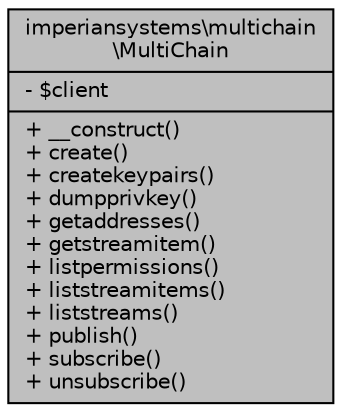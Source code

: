 digraph "imperiansystems\multichain\MultiChain"
{
  edge [fontname="Helvetica",fontsize="10",labelfontname="Helvetica",labelfontsize="10"];
  node [fontname="Helvetica",fontsize="10",shape=record];
  Node1 [label="{imperiansystems\\multichain\l\\MultiChain\n|- $client\l|+ __construct()\l+ create()\l+ createkeypairs()\l+ dumpprivkey()\l+ getaddresses()\l+ getstreamitem()\l+ listpermissions()\l+ liststreamitems()\l+ liststreams()\l+ publish()\l+ subscribe()\l+ unsubscribe()\l}",height=0.2,width=0.4,color="black", fillcolor="grey75", style="filled", fontcolor="black"];
}
